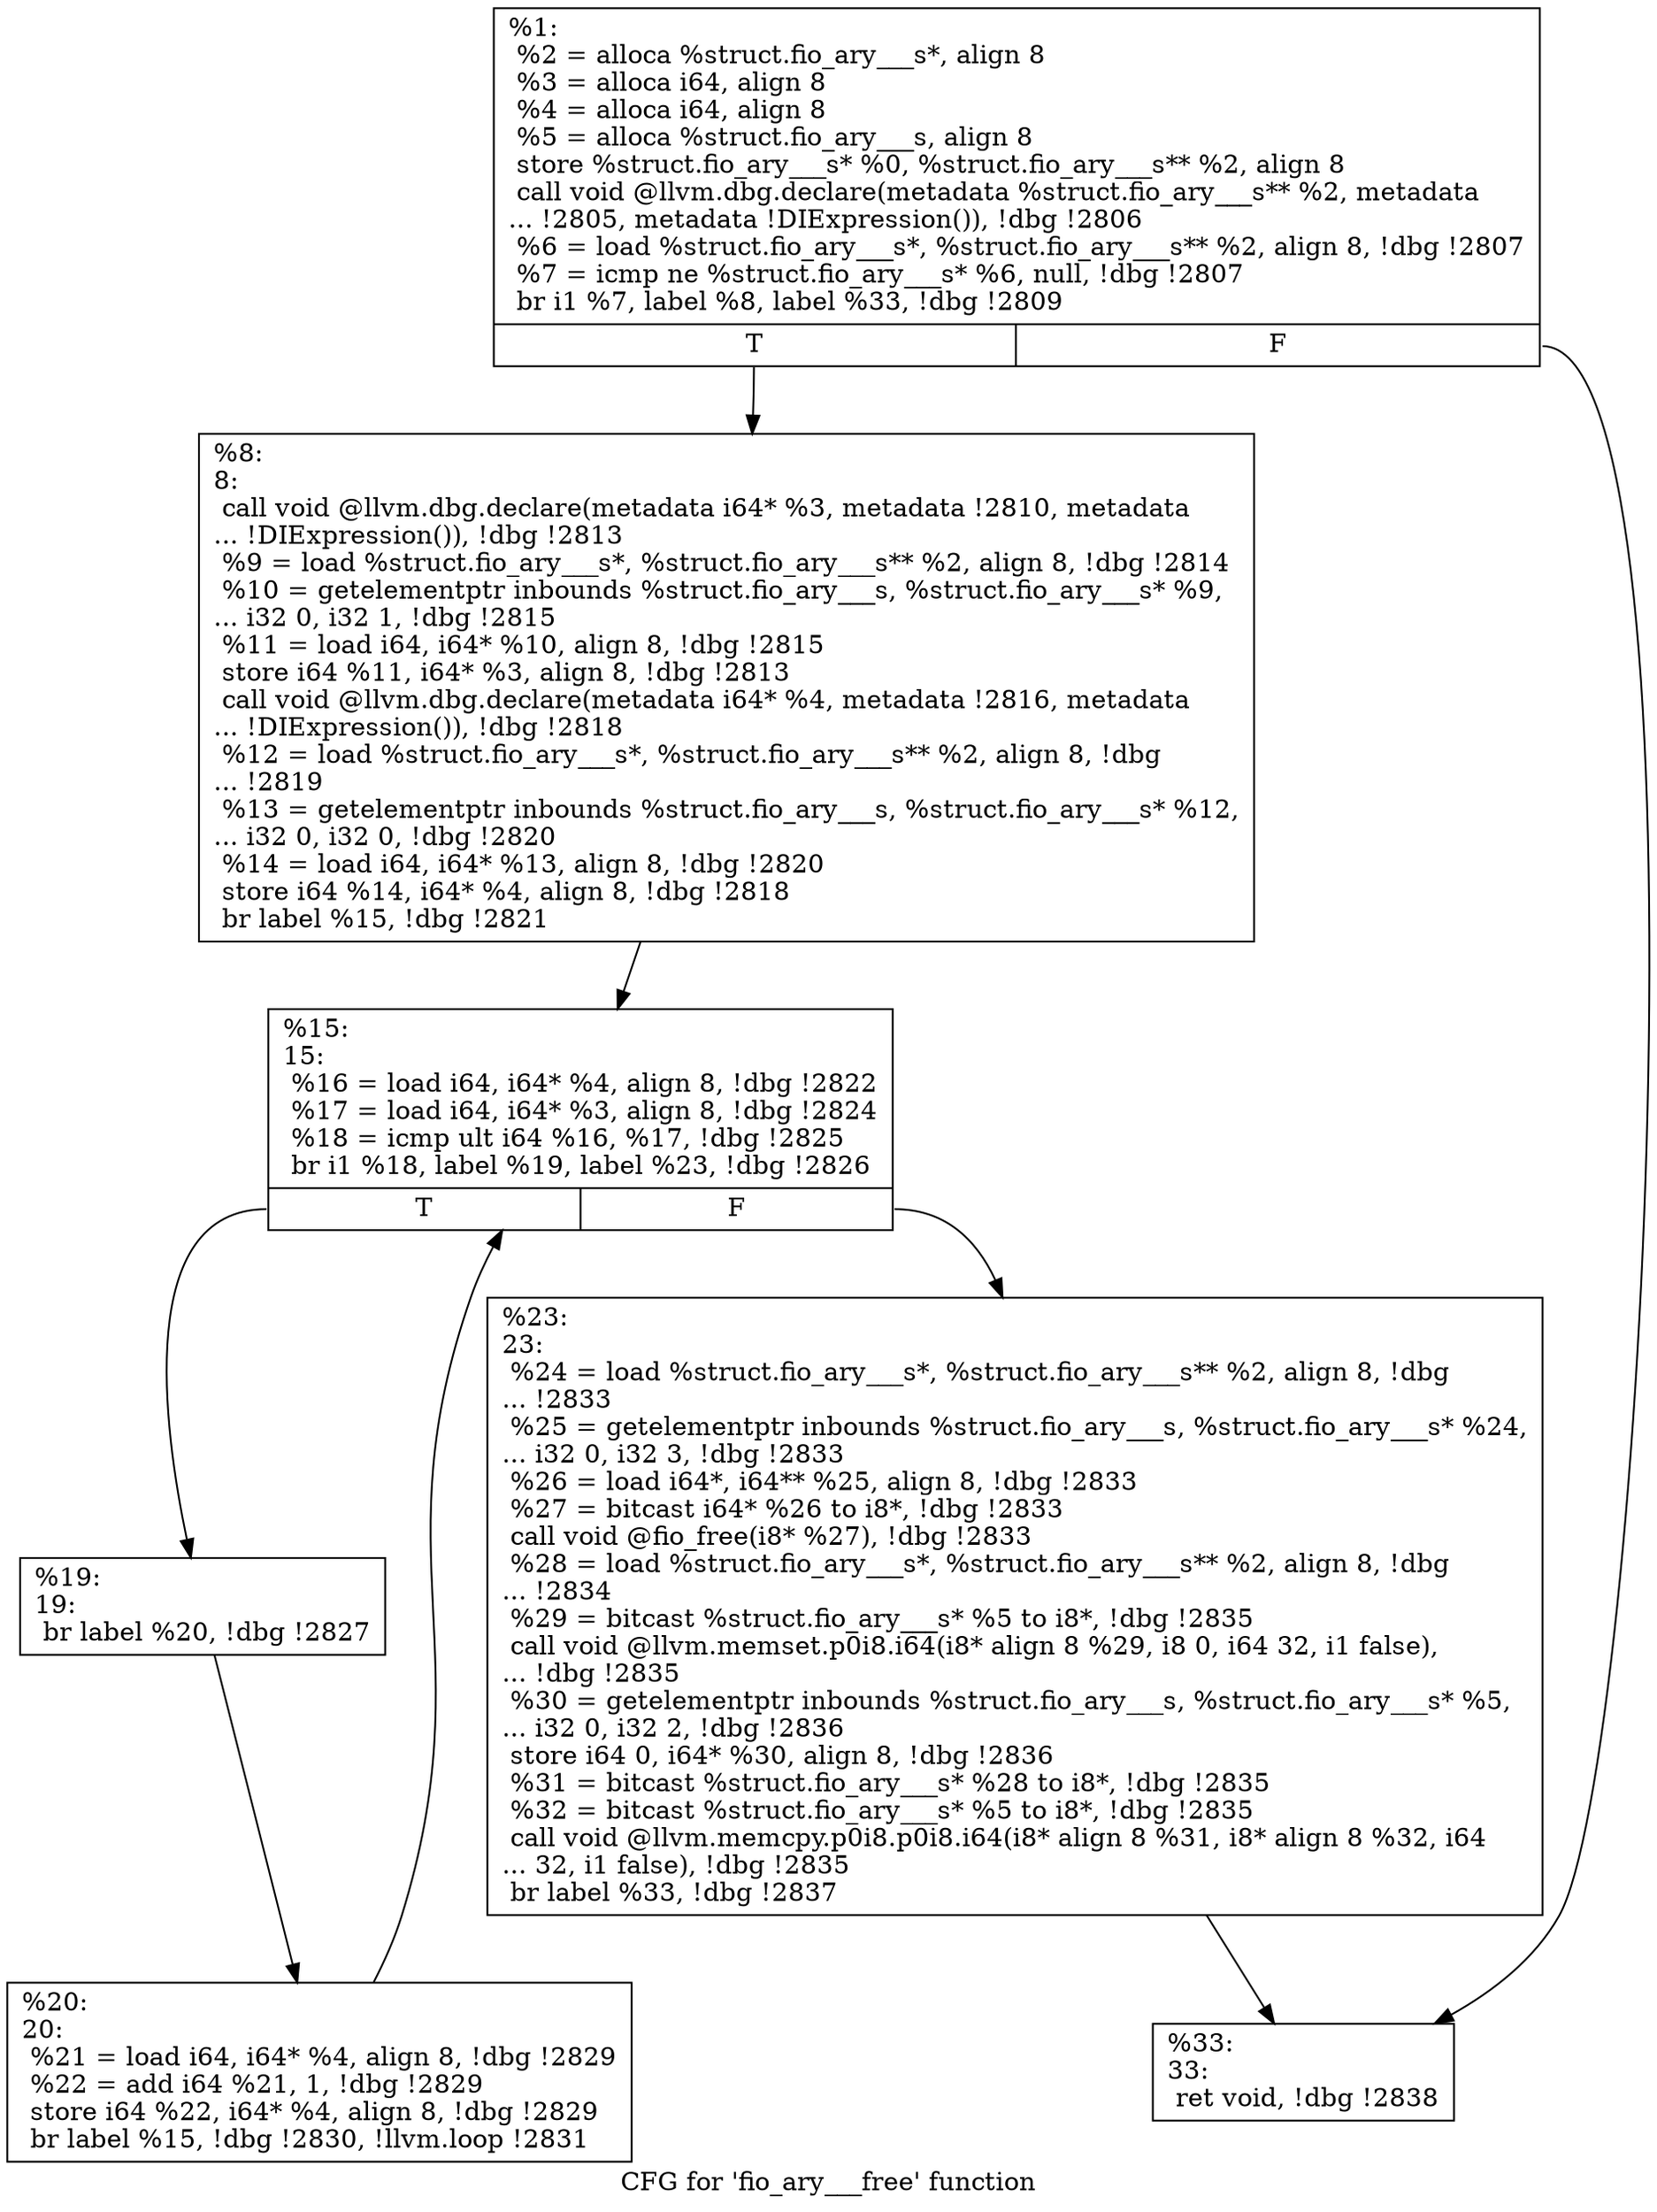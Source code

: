 digraph "CFG for 'fio_ary___free' function" {
	label="CFG for 'fio_ary___free' function";

	Node0x556851a50ff0 [shape=record,label="{%1:\l  %2 = alloca %struct.fio_ary___s*, align 8\l  %3 = alloca i64, align 8\l  %4 = alloca i64, align 8\l  %5 = alloca %struct.fio_ary___s, align 8\l  store %struct.fio_ary___s* %0, %struct.fio_ary___s** %2, align 8\l  call void @llvm.dbg.declare(metadata %struct.fio_ary___s** %2, metadata\l... !2805, metadata !DIExpression()), !dbg !2806\l  %6 = load %struct.fio_ary___s*, %struct.fio_ary___s** %2, align 8, !dbg !2807\l  %7 = icmp ne %struct.fio_ary___s* %6, null, !dbg !2807\l  br i1 %7, label %8, label %33, !dbg !2809\l|{<s0>T|<s1>F}}"];
	Node0x556851a50ff0:s0 -> Node0x556851a511c0;
	Node0x556851a50ff0:s1 -> Node0x556851a51350;
	Node0x556851a511c0 [shape=record,label="{%8:\l8:                                                \l  call void @llvm.dbg.declare(metadata i64* %3, metadata !2810, metadata\l... !DIExpression()), !dbg !2813\l  %9 = load %struct.fio_ary___s*, %struct.fio_ary___s** %2, align 8, !dbg !2814\l  %10 = getelementptr inbounds %struct.fio_ary___s, %struct.fio_ary___s* %9,\l... i32 0, i32 1, !dbg !2815\l  %11 = load i64, i64* %10, align 8, !dbg !2815\l  store i64 %11, i64* %3, align 8, !dbg !2813\l  call void @llvm.dbg.declare(metadata i64* %4, metadata !2816, metadata\l... !DIExpression()), !dbg !2818\l  %12 = load %struct.fio_ary___s*, %struct.fio_ary___s** %2, align 8, !dbg\l... !2819\l  %13 = getelementptr inbounds %struct.fio_ary___s, %struct.fio_ary___s* %12,\l... i32 0, i32 0, !dbg !2820\l  %14 = load i64, i64* %13, align 8, !dbg !2820\l  store i64 %14, i64* %4, align 8, !dbg !2818\l  br label %15, !dbg !2821\l}"];
	Node0x556851a511c0 -> Node0x556851a51210;
	Node0x556851a51210 [shape=record,label="{%15:\l15:                                               \l  %16 = load i64, i64* %4, align 8, !dbg !2822\l  %17 = load i64, i64* %3, align 8, !dbg !2824\l  %18 = icmp ult i64 %16, %17, !dbg !2825\l  br i1 %18, label %19, label %23, !dbg !2826\l|{<s0>T|<s1>F}}"];
	Node0x556851a51210:s0 -> Node0x556851a51260;
	Node0x556851a51210:s1 -> Node0x556851a51300;
	Node0x556851a51260 [shape=record,label="{%19:\l19:                                               \l  br label %20, !dbg !2827\l}"];
	Node0x556851a51260 -> Node0x556851a512b0;
	Node0x556851a512b0 [shape=record,label="{%20:\l20:                                               \l  %21 = load i64, i64* %4, align 8, !dbg !2829\l  %22 = add i64 %21, 1, !dbg !2829\l  store i64 %22, i64* %4, align 8, !dbg !2829\l  br label %15, !dbg !2830, !llvm.loop !2831\l}"];
	Node0x556851a512b0 -> Node0x556851a51210;
	Node0x556851a51300 [shape=record,label="{%23:\l23:                                               \l  %24 = load %struct.fio_ary___s*, %struct.fio_ary___s** %2, align 8, !dbg\l... !2833\l  %25 = getelementptr inbounds %struct.fio_ary___s, %struct.fio_ary___s* %24,\l... i32 0, i32 3, !dbg !2833\l  %26 = load i64*, i64** %25, align 8, !dbg !2833\l  %27 = bitcast i64* %26 to i8*, !dbg !2833\l  call void @fio_free(i8* %27), !dbg !2833\l  %28 = load %struct.fio_ary___s*, %struct.fio_ary___s** %2, align 8, !dbg\l... !2834\l  %29 = bitcast %struct.fio_ary___s* %5 to i8*, !dbg !2835\l  call void @llvm.memset.p0i8.i64(i8* align 8 %29, i8 0, i64 32, i1 false),\l... !dbg !2835\l  %30 = getelementptr inbounds %struct.fio_ary___s, %struct.fio_ary___s* %5,\l... i32 0, i32 2, !dbg !2836\l  store i64 0, i64* %30, align 8, !dbg !2836\l  %31 = bitcast %struct.fio_ary___s* %28 to i8*, !dbg !2835\l  %32 = bitcast %struct.fio_ary___s* %5 to i8*, !dbg !2835\l  call void @llvm.memcpy.p0i8.p0i8.i64(i8* align 8 %31, i8* align 8 %32, i64\l... 32, i1 false), !dbg !2835\l  br label %33, !dbg !2837\l}"];
	Node0x556851a51300 -> Node0x556851a51350;
	Node0x556851a51350 [shape=record,label="{%33:\l33:                                               \l  ret void, !dbg !2838\l}"];
}
